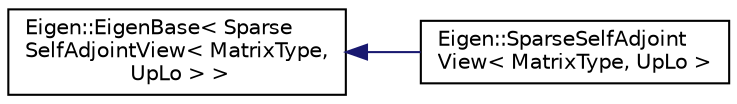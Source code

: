 digraph "Graphical Class Hierarchy"
{
  edge [fontname="Helvetica",fontsize="10",labelfontname="Helvetica",labelfontsize="10"];
  node [fontname="Helvetica",fontsize="10",shape=record];
  rankdir="LR";
  Node1 [label="Eigen::EigenBase\< Sparse\lSelfAdjointView\< MatrixType,\l UpLo \> \>",height=0.2,width=0.4,color="black", fillcolor="white", style="filled",URL="$struct_eigen_1_1_eigen_base.html"];
  Node1 -> Node2 [dir="back",color="midnightblue",fontsize="10",style="solid",fontname="Helvetica"];
  Node2 [label="Eigen::SparseSelfAdjoint\lView\< MatrixType, UpLo \>",height=0.2,width=0.4,color="black", fillcolor="white", style="filled",URL="$class_eigen_1_1_sparse_self_adjoint_view.html",tooltip="Pseudo expression to manipulate a triangular sparse matrix as a selfadjoint matrix. "];
}
